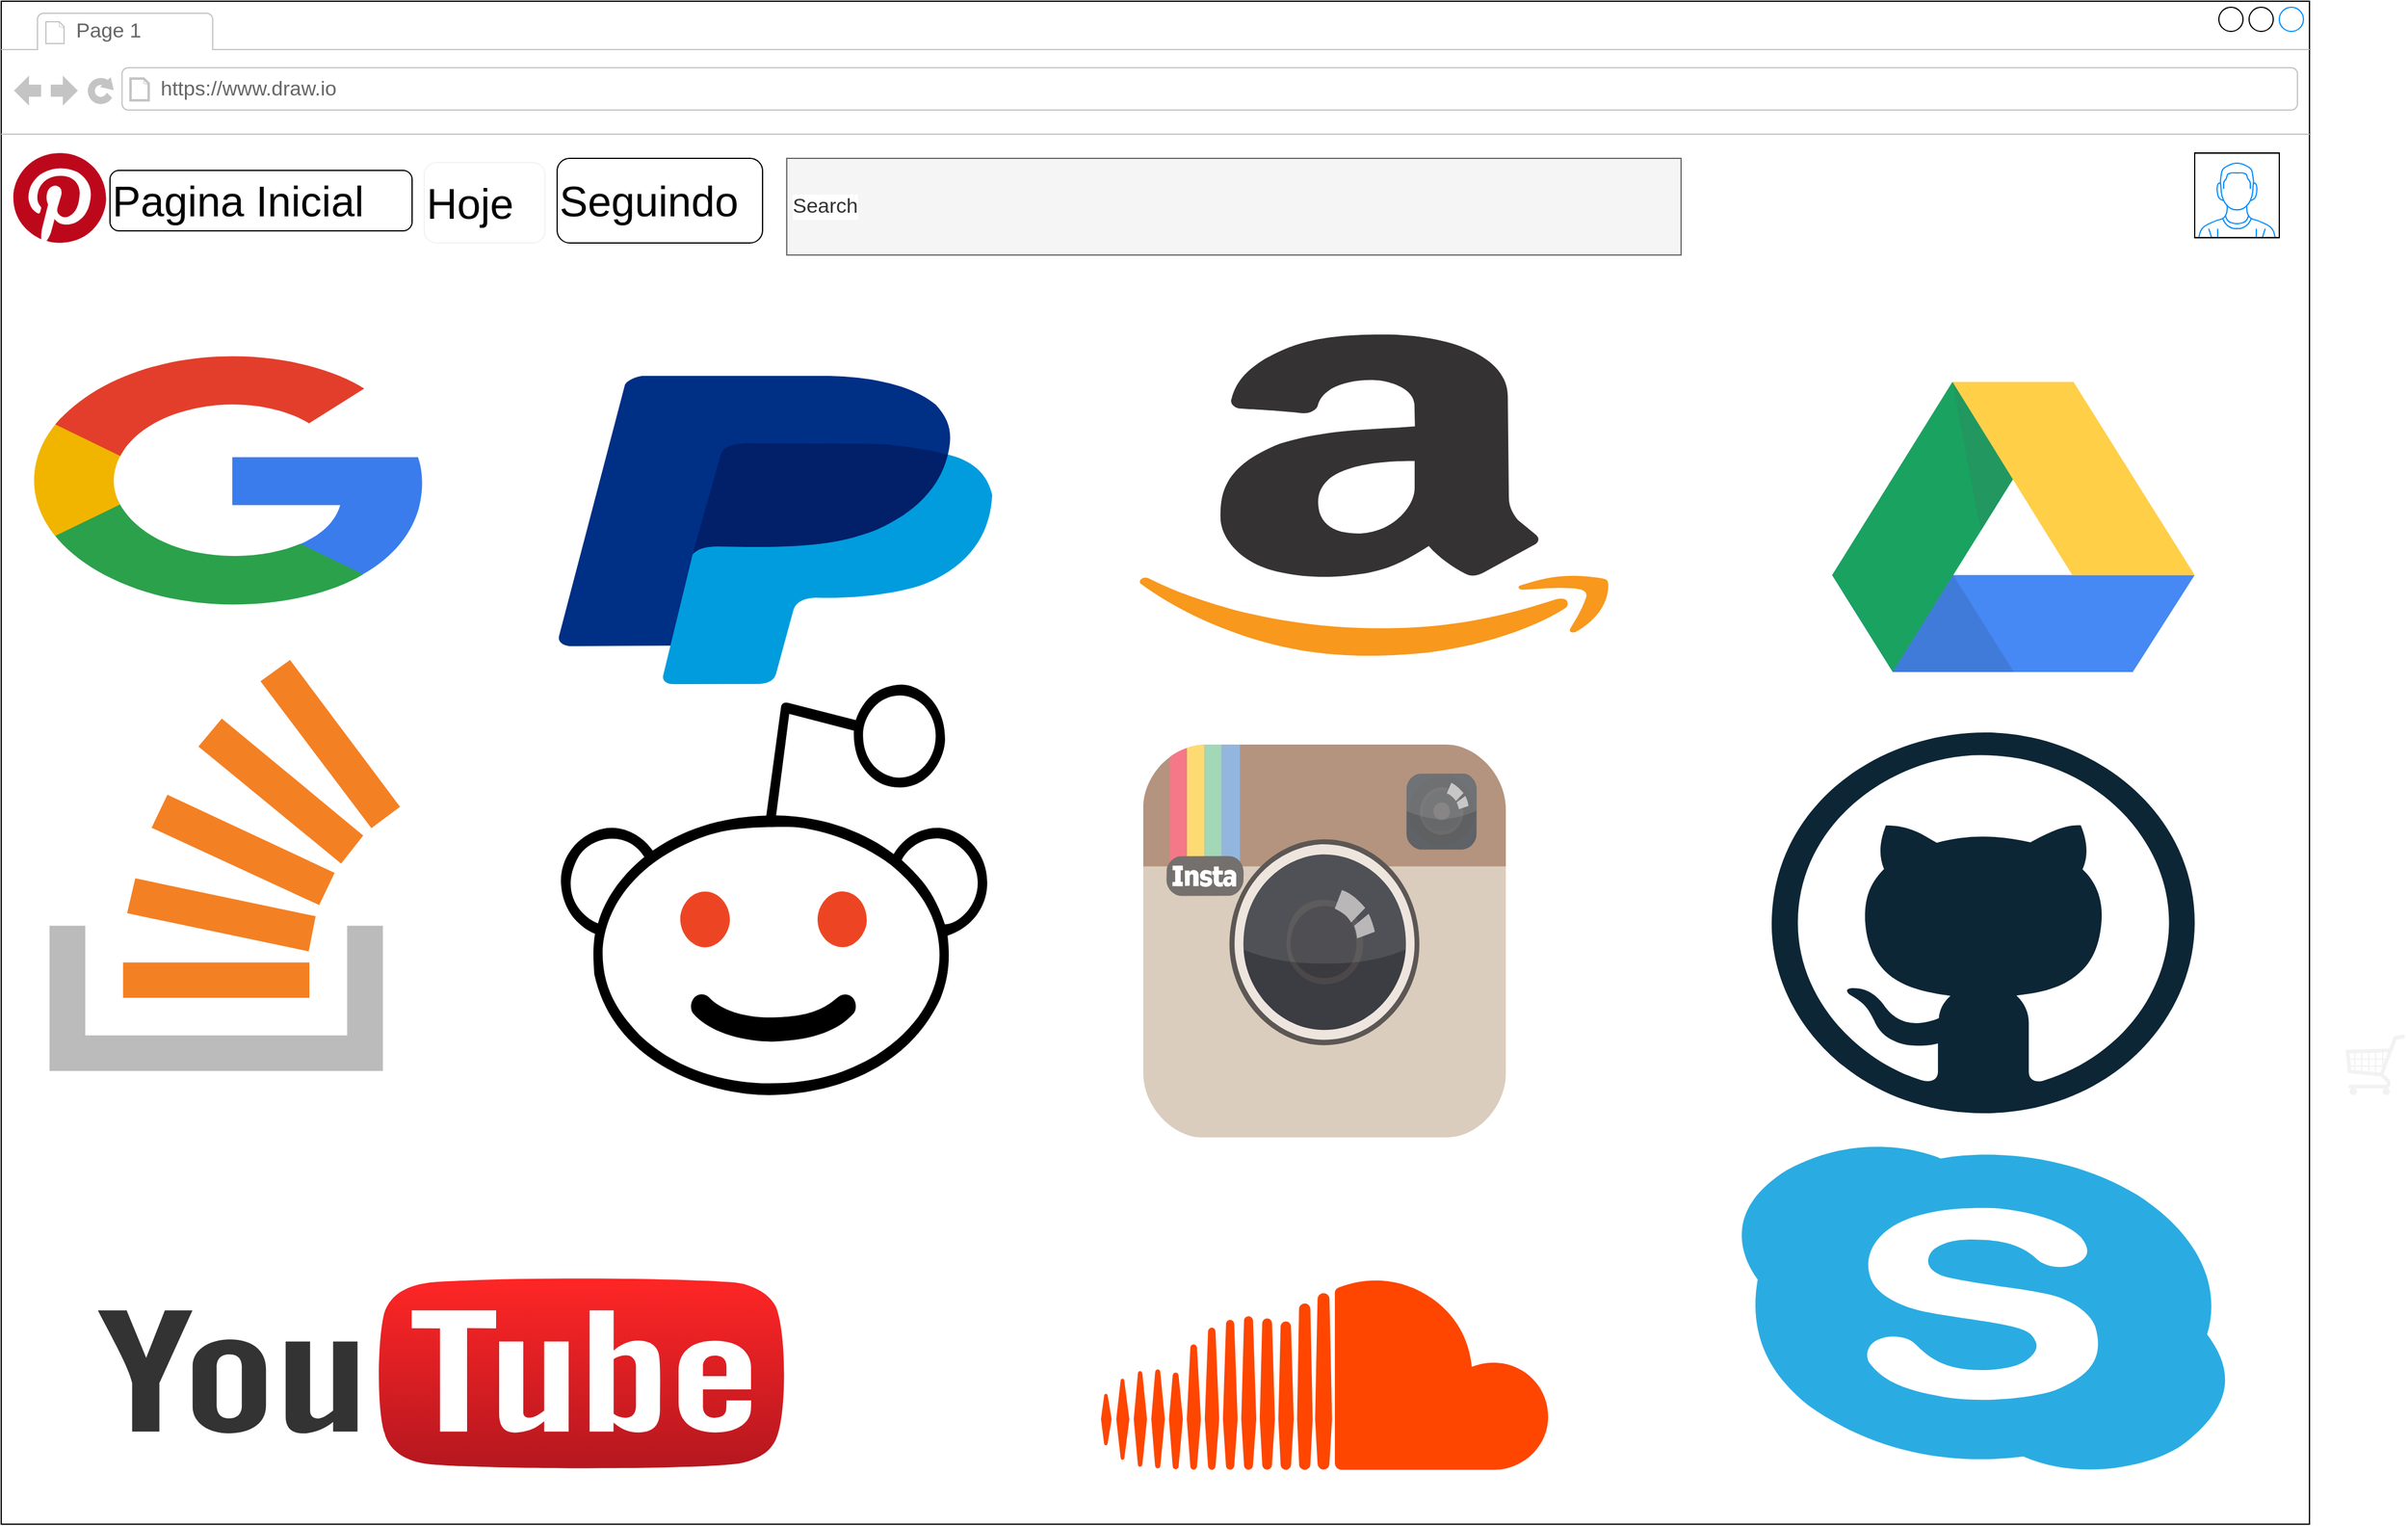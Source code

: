 <mxfile version="13.7.7" type="github">
  <diagram name="Page-1" id="03018318-947c-dd8e-b7a3-06fadd420f32">
    <mxGraphModel dx="4580" dy="4350" grid="1" gridSize="10" guides="1" tooltips="1" connect="1" arrows="1" fold="1" page="1" pageScale="1" pageWidth="1100" pageHeight="850" background="#ffffff" math="0" shadow="0">
      <root>
        <mxCell id="0" />
        <mxCell id="1" parent="0" />
        <mxCell id="S1MMpKQBzSGMyYDsXHax-21" value="" style="verticalLabelPosition=bottom;shadow=0;dashed=0;align=center;html=1;verticalAlign=top;strokeWidth=1;shape=mxgraph.mockup.misc.shoppingCart;strokeColor=#F2F2F2;" vertex="1" parent="1">
          <mxGeometry x="1000" y="-1680" width="50" height="50" as="geometry" />
        </mxCell>
        <mxCell id="S1MMpKQBzSGMyYDsXHax-38" value="" style="strokeWidth=1;shadow=0;dashed=0;align=center;html=1;shape=mxgraph.mockup.containers.browserWindow;rSize=0;strokeColor2=#008cff;strokeColor3=#c4c4c4;mainText=,;recursiveResize=0;labelBackgroundColor=#000000;fontSize=12;" vertex="1" parent="1">
          <mxGeometry x="-940" y="-2535" width="1910" height="1260" as="geometry" />
        </mxCell>
        <mxCell id="S1MMpKQBzSGMyYDsXHax-39" value="Page 1" style="strokeWidth=1;shadow=0;dashed=0;align=center;html=1;shape=mxgraph.mockup.containers.anchor;fontSize=17;fontColor=#666666;align=left;" vertex="1" parent="S1MMpKQBzSGMyYDsXHax-38">
          <mxGeometry x="60" y="12" width="110" height="26" as="geometry" />
        </mxCell>
        <mxCell id="S1MMpKQBzSGMyYDsXHax-40" value="https://www.draw.io" style="strokeWidth=1;shadow=0;dashed=0;align=center;html=1;shape=mxgraph.mockup.containers.anchor;rSize=0;fontSize=17;fontColor=#666666;align=left;" vertex="1" parent="S1MMpKQBzSGMyYDsXHax-38">
          <mxGeometry x="130" y="60" width="250" height="26" as="geometry" />
        </mxCell>
        <mxCell id="S1MMpKQBzSGMyYDsXHax-43" value="Pagina Inicial" style="rounded=1;whiteSpace=wrap;html=1;shadow=0;labelBackgroundColor=#FFFFFF;strokeWidth=1;fontSize=35;align=left;" vertex="1" parent="S1MMpKQBzSGMyYDsXHax-38">
          <mxGeometry x="90" y="140" width="250" height="50" as="geometry" />
        </mxCell>
        <mxCell id="S1MMpKQBzSGMyYDsXHax-44" value="Hoje" style="rounded=1;whiteSpace=wrap;html=1;shadow=0;labelBackgroundColor=#FFFFFF;strokeColor=#F2F2F2;strokeWidth=1;gradientColor=none;fontSize=35;fontColor=#000000;align=left;labelBorderColor=none;" vertex="1" parent="S1MMpKQBzSGMyYDsXHax-38">
          <mxGeometry x="350" y="133.5" width="100" height="66.5" as="geometry" />
        </mxCell>
        <mxCell id="S1MMpKQBzSGMyYDsXHax-45" value="Seguindo" style="rounded=1;whiteSpace=wrap;html=1;shadow=0;labelBackgroundColor=#FFFFFF;strokeWidth=1;fontSize=35;align=left;" vertex="1" parent="S1MMpKQBzSGMyYDsXHax-38">
          <mxGeometry x="460" y="130" width="170" height="70" as="geometry" />
        </mxCell>
        <mxCell id="S1MMpKQBzSGMyYDsXHax-46" value="" style="verticalLabelPosition=bottom;shadow=0;dashed=0;align=center;html=1;verticalAlign=top;strokeWidth=1;shape=mxgraph.mockup.containers.userMale;strokeColor2=#008cff;labelBackgroundColor=#FFFFFF;fontSize=12;" vertex="1" parent="S1MMpKQBzSGMyYDsXHax-38">
          <mxGeometry x="1815" y="125.6" width="70" height="70" as="geometry" />
        </mxCell>
        <mxCell id="S1MMpKQBzSGMyYDsXHax-47" value="Search" style="strokeWidth=1;shadow=0;dashed=0;align=center;html=1;shape=mxgraph.mockup.forms.PesquisarBox;strokeColor=#666666;mainText=;strokeColor2=#008cff;fontColor=#333333;fontSize=17;align=left;spacingLeft=3;labelBackgroundColor=#FFFFFF;fillColor=#f5f5f5;" vertex="1" parent="S1MMpKQBzSGMyYDsXHax-38">
          <mxGeometry x="650" y="130" width="740" height="80" as="geometry" />
        </mxCell>
        <mxCell id="S1MMpKQBzSGMyYDsXHax-48" value="" style="dashed=0;outlineConnect=0;html=1;align=center;labelPosition=center;verticalLabelPosition=bottom;verticalAlign=top;shape=mxgraph.weblogos.pinterest;fillColor=#BD081C;strokeColor=none;shadow=0;labelBackgroundColor=#FFFFFF;fontSize=12;fontColor=#000000;" vertex="1" parent="S1MMpKQBzSGMyYDsXHax-38">
          <mxGeometry x="10" y="125.6" width="76.8" height="74.4" as="geometry" />
        </mxCell>
        <mxCell id="S1MMpKQBzSGMyYDsXHax-49" value="" style="dashed=0;outlineConnect=0;html=1;align=center;labelPosition=center;verticalLabelPosition=bottom;verticalAlign=top;shape=mxgraph.weblogos.google;shadow=0;labelBackgroundColor=#FFFFFF;strokeColor=#F2F2F2;strokeWidth=1;gradientColor=none;fontSize=12;fontColor=#000000;" vertex="1" parent="S1MMpKQBzSGMyYDsXHax-38">
          <mxGeometry x="20" y="285" width="330" height="220" as="geometry" />
        </mxCell>
        <mxCell id="S1MMpKQBzSGMyYDsXHax-50" value="" style="dashed=0;outlineConnect=0;html=1;align=center;labelPosition=center;verticalLabelPosition=bottom;verticalAlign=top;shape=mxgraph.weblogos.stackoverflow;shadow=0;labelBackgroundColor=#FFFFFF;strokeColor=#F2F2F2;strokeWidth=1;gradientColor=none;fontSize=12;fontColor=#000000;" vertex="1" parent="S1MMpKQBzSGMyYDsXHax-38">
          <mxGeometry x="40" y="545" width="290" height="340" as="geometry" />
        </mxCell>
        <mxCell id="S1MMpKQBzSGMyYDsXHax-51" value="" style="dashed=0;outlineConnect=0;html=1;align=center;labelPosition=center;verticalLabelPosition=bottom;verticalAlign=top;shape=mxgraph.weblogos.reddit;fillColor=#F3F8FC;gradientColor=#B4D2F0;shadow=0;labelBackgroundColor=#FFFFFF;strokeColor=#F2F2F2;strokeWidth=1;fontSize=12;fontColor=#000000;" vertex="1" parent="S1MMpKQBzSGMyYDsXHax-38">
          <mxGeometry x="460" y="565" width="360" height="340" as="geometry" />
        </mxCell>
        <mxCell id="S1MMpKQBzSGMyYDsXHax-52" value="" style="dashed=0;outlineConnect=0;html=1;align=center;labelPosition=center;verticalLabelPosition=bottom;verticalAlign=top;shape=mxgraph.weblogos.paypal;shadow=0;labelBackgroundColor=#FFFFFF;strokeColor=#F2F2F2;strokeWidth=1;gradientColor=none;fontSize=12;fontColor=#000000;" vertex="1" parent="S1MMpKQBzSGMyYDsXHax-38">
          <mxGeometry x="460" y="310" width="360" height="255" as="geometry" />
        </mxCell>
        <mxCell id="S1MMpKQBzSGMyYDsXHax-53" value="" style="dashed=0;outlineConnect=0;html=1;align=center;labelPosition=center;verticalLabelPosition=bottom;verticalAlign=top;shape=mxgraph.weblogos.instagram;fillColor=#6FC0E4;gradientColor=#1E305B;shadow=0;labelBackgroundColor=#FFFFFF;strokeColor=#F2F2F2;strokeWidth=1;fontSize=12;fontColor=#000000;" vertex="1" parent="S1MMpKQBzSGMyYDsXHax-38">
          <mxGeometry x="945" y="615" width="300" height="325" as="geometry" />
        </mxCell>
        <mxCell id="S1MMpKQBzSGMyYDsXHax-55" value="" style="dashed=0;outlineConnect=0;html=1;align=center;labelPosition=center;verticalLabelPosition=bottom;verticalAlign=top;shape=mxgraph.weblogos.youtube;fillColor=#FF2626;gradientColor=#B5171F;shadow=0;labelBackgroundColor=#FFFFFF;strokeColor=#F2F2F2;strokeWidth=1;fontSize=12;fontColor=#000000;" vertex="1" parent="S1MMpKQBzSGMyYDsXHax-38">
          <mxGeometry x="80" y="1055" width="570" height="160" as="geometry" />
        </mxCell>
        <mxCell id="S1MMpKQBzSGMyYDsXHax-56" value="" style="dashed=0;outlineConnect=0;html=1;align=center;labelPosition=center;verticalLabelPosition=bottom;verticalAlign=top;shape=mxgraph.weblogos.soundcloud;fillColor=#FE4600;strokeColor=none;shadow=0;labelBackgroundColor=#FFFFFF;fontSize=12;fontColor=#000000;" vertex="1" parent="S1MMpKQBzSGMyYDsXHax-38">
          <mxGeometry x="910" y="1055" width="370" height="160" as="geometry" />
        </mxCell>
        <mxCell id="S1MMpKQBzSGMyYDsXHax-57" value="" style="dashed=0;outlineConnect=0;html=1;align=center;labelPosition=center;verticalLabelPosition=bottom;verticalAlign=top;shape=mxgraph.weblogos.skype;fillColor=#2AACE2;strokeColor=none;shadow=0;labelBackgroundColor=#FFFFFF;fontSize=12;fontColor=#000000;" vertex="1" parent="S1MMpKQBzSGMyYDsXHax-38">
          <mxGeometry x="1430" y="940" width="420" height="285" as="geometry" />
        </mxCell>
        <mxCell id="S1MMpKQBzSGMyYDsXHax-58" value="" style="dashed=0;outlineConnect=0;html=1;align=center;labelPosition=center;verticalLabelPosition=bottom;verticalAlign=top;shape=mxgraph.weblogos.github;shadow=0;labelBackgroundColor=#FFFFFF;strokeColor=#F2F2F2;strokeWidth=1;gradientColor=none;fontSize=12;fontColor=#000000;" vertex="1" parent="S1MMpKQBzSGMyYDsXHax-38">
          <mxGeometry x="1465" y="605" width="350" height="315" as="geometry" />
        </mxCell>
        <mxCell id="S1MMpKQBzSGMyYDsXHax-59" value="" style="dashed=0;outlineConnect=0;html=1;align=center;labelPosition=center;verticalLabelPosition=bottom;verticalAlign=top;shape=mxgraph.weblogos.google_drive;shadow=0;labelBackgroundColor=#FFFFFF;strokeColor=#F2F2F2;strokeWidth=1;gradientColor=none;fontSize=12;fontColor=#000000;" vertex="1" parent="S1MMpKQBzSGMyYDsXHax-38">
          <mxGeometry x="1515" y="315" width="300" height="240" as="geometry" />
        </mxCell>
        <mxCell id="S1MMpKQBzSGMyYDsXHax-60" value="" style="dashed=0;outlineConnect=0;html=1;align=center;labelPosition=center;verticalLabelPosition=bottom;verticalAlign=top;shape=mxgraph.weblogos.amazon;shadow=0;labelBackgroundColor=#FFFFFF;strokeColor=#F2F2F2;strokeWidth=1;gradientColor=none;fontSize=12;fontColor=#000000;" vertex="1" parent="S1MMpKQBzSGMyYDsXHax-38">
          <mxGeometry x="940" y="275" width="390" height="270" as="geometry" />
        </mxCell>
      </root>
    </mxGraphModel>
  </diagram>
</mxfile>
